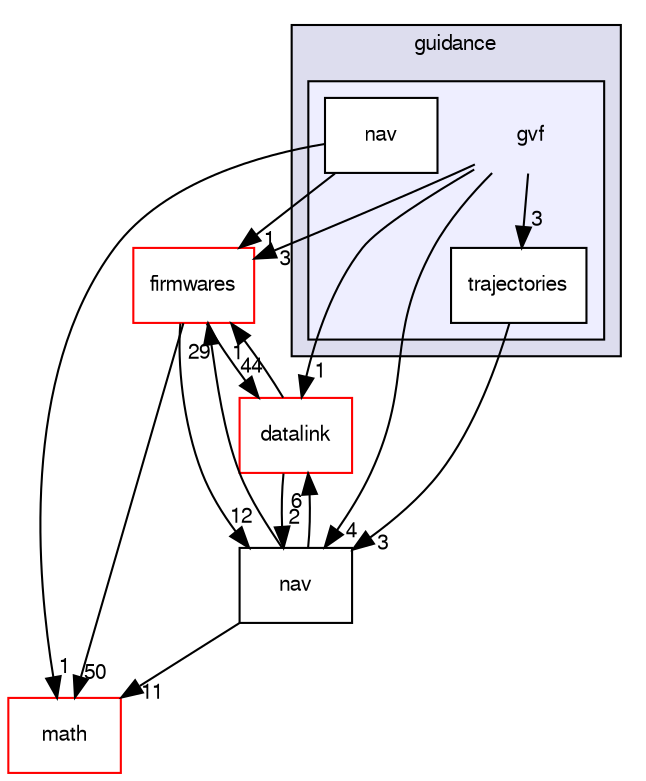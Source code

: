 digraph "sw/airborne/modules/guidance/gvf" {
  compound=true
  node [ fontsize="10", fontname="FreeSans"];
  edge [ labelfontsize="10", labelfontname="FreeSans"];
  subgraph clusterdir_4ee91589357a83ed771c51844e853db2 {
    graph [ bgcolor="#ddddee", pencolor="black", label="guidance" fontname="FreeSans", fontsize="10", URL="dir_4ee91589357a83ed771c51844e853db2.html"]
  subgraph clusterdir_f11651931491444d54c9510df68bbdd5 {
    graph [ bgcolor="#eeeeff", pencolor="black", label="" URL="dir_f11651931491444d54c9510df68bbdd5.html"];
    dir_f11651931491444d54c9510df68bbdd5 [shape=plaintext label="gvf"];
    dir_6cbe33ad8bda979edc8e42fad66cbe01 [shape=box label="nav" color="black" fillcolor="white" style="filled" URL="dir_6cbe33ad8bda979edc8e42fad66cbe01.html"];
    dir_cf5aedeca686884ae121bc37e7581570 [shape=box label="trajectories" color="black" fillcolor="white" style="filled" URL="dir_cf5aedeca686884ae121bc37e7581570.html"];
  }
  }
  dir_e7d2494544042a787a6ee70a779a5e07 [shape=box label="firmwares" fillcolor="white" style="filled" color="red" URL="dir_e7d2494544042a787a6ee70a779a5e07.html"];
  dir_164c7aa663179b26059278e7f36078da [shape=box label="datalink" fillcolor="white" style="filled" color="red" URL="dir_164c7aa663179b26059278e7f36078da.html"];
  dir_29343b6f5fcd4b75a5dfbb985ff56864 [shape=box label="math" fillcolor="white" style="filled" color="red" URL="dir_29343b6f5fcd4b75a5dfbb985ff56864.html"];
  dir_984e899df90dd104b2eabcdbb76ec71f [shape=box label="nav" URL="dir_984e899df90dd104b2eabcdbb76ec71f.html"];
  dir_f11651931491444d54c9510df68bbdd5->dir_cf5aedeca686884ae121bc37e7581570 [headlabel="3", labeldistance=1.5 headhref="dir_000155_000157.html"];
  dir_f11651931491444d54c9510df68bbdd5->dir_e7d2494544042a787a6ee70a779a5e07 [headlabel="3", labeldistance=1.5 headhref="dir_000155_000092.html"];
  dir_f11651931491444d54c9510df68bbdd5->dir_164c7aa663179b26059278e7f36078da [headlabel="1", labeldistance=1.5 headhref="dir_000155_000034.html"];
  dir_f11651931491444d54c9510df68bbdd5->dir_984e899df90dd104b2eabcdbb76ec71f [headlabel="4", labeldistance=1.5 headhref="dir_000155_000135.html"];
  dir_cf5aedeca686884ae121bc37e7581570->dir_984e899df90dd104b2eabcdbb76ec71f [headlabel="3", labeldistance=1.5 headhref="dir_000157_000135.html"];
  dir_6cbe33ad8bda979edc8e42fad66cbe01->dir_e7d2494544042a787a6ee70a779a5e07 [headlabel="1", labeldistance=1.5 headhref="dir_000156_000092.html"];
  dir_6cbe33ad8bda979edc8e42fad66cbe01->dir_29343b6f5fcd4b75a5dfbb985ff56864 [headlabel="1", labeldistance=1.5 headhref="dir_000156_000105.html"];
  dir_e7d2494544042a787a6ee70a779a5e07->dir_164c7aa663179b26059278e7f36078da [headlabel="44", labeldistance=1.5 headhref="dir_000092_000034.html"];
  dir_e7d2494544042a787a6ee70a779a5e07->dir_29343b6f5fcd4b75a5dfbb985ff56864 [headlabel="50", labeldistance=1.5 headhref="dir_000092_000105.html"];
  dir_e7d2494544042a787a6ee70a779a5e07->dir_984e899df90dd104b2eabcdbb76ec71f [headlabel="12", labeldistance=1.5 headhref="dir_000092_000135.html"];
  dir_164c7aa663179b26059278e7f36078da->dir_e7d2494544042a787a6ee70a779a5e07 [headlabel="1", labeldistance=1.5 headhref="dir_000034_000092.html"];
  dir_164c7aa663179b26059278e7f36078da->dir_984e899df90dd104b2eabcdbb76ec71f [headlabel="2", labeldistance=1.5 headhref="dir_000034_000135.html"];
  dir_984e899df90dd104b2eabcdbb76ec71f->dir_e7d2494544042a787a6ee70a779a5e07 [headlabel="29", labeldistance=1.5 headhref="dir_000135_000092.html"];
  dir_984e899df90dd104b2eabcdbb76ec71f->dir_164c7aa663179b26059278e7f36078da [headlabel="6", labeldistance=1.5 headhref="dir_000135_000034.html"];
  dir_984e899df90dd104b2eabcdbb76ec71f->dir_29343b6f5fcd4b75a5dfbb985ff56864 [headlabel="11", labeldistance=1.5 headhref="dir_000135_000105.html"];
}
